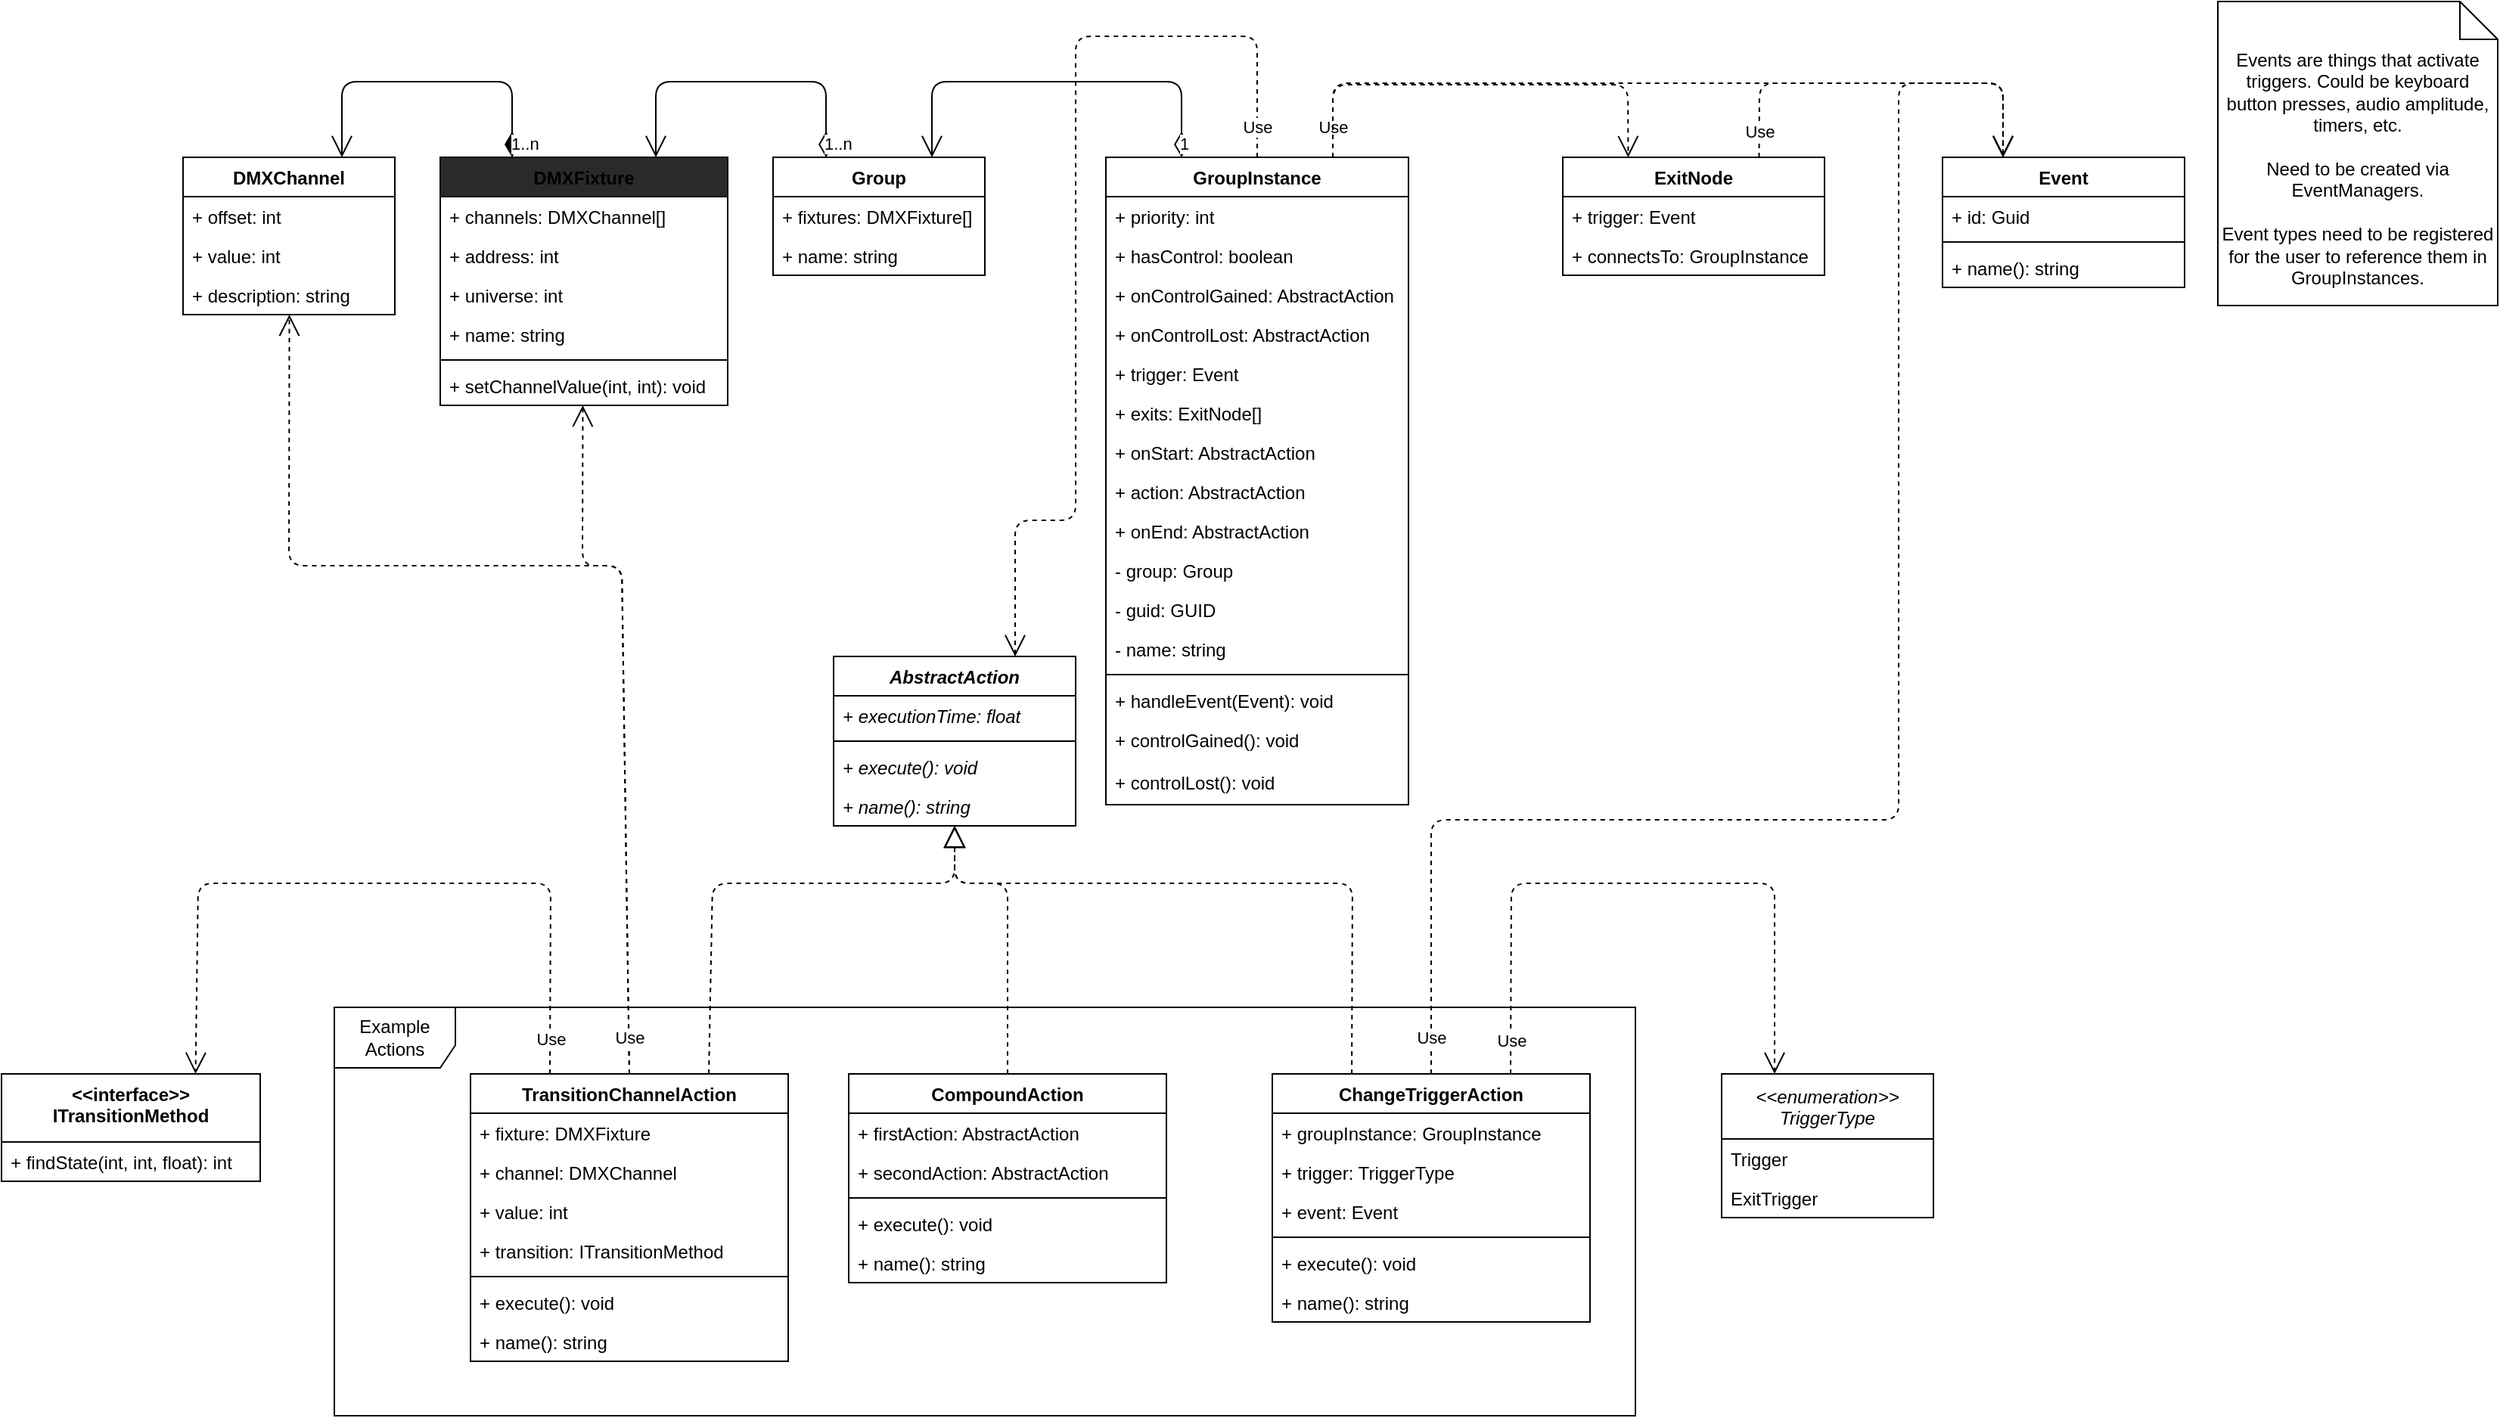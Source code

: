 <mxfile pages="2">
    <diagram id="3k_H-zgMQc0IBgZwszkK" name="UML">
        <mxGraphModel dx="2062" dy="580" grid="0" gridSize="10" guides="1" tooltips="1" connect="1" arrows="1" fold="1" page="0" pageScale="1" pageWidth="850" pageHeight="1100" math="0" shadow="0">
            <root>
                <mxCell id="0"/>
                <mxCell id="1" parent="0"/>
                <mxCell id="98" value="Example Actions" style="shape=umlFrame;whiteSpace=wrap;html=1;width=80;height=40;" parent="1" vertex="1">
                    <mxGeometry x="130" y="822" width="860" height="270" as="geometry"/>
                </mxCell>
                <mxCell id="7" value="GroupInstance" style="swimlane;fontStyle=1;align=center;verticalAlign=top;childLayout=stackLayout;horizontal=1;startSize=26;horizontalStack=0;resizeParent=1;resizeParentMax=0;resizeLast=0;collapsible=1;marginBottom=0;rounded=0;shadow=0;glass=0;sketch=0;swimlaneLine=1;" parent="1" vertex="1">
                    <mxGeometry x="640" y="260" width="200" height="428" as="geometry">
                        <mxRectangle x="640" y="260" width="120" height="26" as="alternateBounds"/>
                    </mxGeometry>
                </mxCell>
                <mxCell id="8" value="+ priority: int" style="text;strokeColor=none;fillColor=none;align=left;verticalAlign=top;spacingLeft=4;spacingRight=4;overflow=hidden;rotatable=0;points=[[0,0.5],[1,0.5]];portConstraint=eastwest;" parent="7" vertex="1">
                    <mxGeometry y="26" width="200" height="26" as="geometry"/>
                </mxCell>
                <mxCell id="20" value="+ hasControl: boolean" style="text;strokeColor=none;fillColor=none;align=left;verticalAlign=top;spacingLeft=4;spacingRight=4;overflow=hidden;rotatable=0;points=[[0,0.5],[1,0.5]];portConstraint=eastwest;" parent="7" vertex="1">
                    <mxGeometry y="52" width="200" height="26" as="geometry"/>
                </mxCell>
                <mxCell id="11" value="+ onControlGained: AbstractAction" style="text;strokeColor=none;fillColor=none;align=left;verticalAlign=top;spacingLeft=4;spacingRight=4;overflow=hidden;rotatable=0;points=[[0,0.5],[1,0.5]];portConstraint=eastwest;" parent="7" vertex="1">
                    <mxGeometry y="78" width="200" height="26" as="geometry"/>
                </mxCell>
                <mxCell id="12" value="+ onControlLost: AbstractAction" style="text;strokeColor=none;fillColor=none;align=left;verticalAlign=top;spacingLeft=4;spacingRight=4;overflow=hidden;rotatable=0;points=[[0,0.5],[1,0.5]];portConstraint=eastwest;" parent="7" vertex="1">
                    <mxGeometry y="104" width="200" height="26" as="geometry"/>
                </mxCell>
                <mxCell id="13" value="+ trigger: Event" style="text;strokeColor=none;fillColor=none;align=left;verticalAlign=top;spacingLeft=4;spacingRight=4;overflow=hidden;rotatable=0;points=[[0,0.5],[1,0.5]];portConstraint=eastwest;" parent="7" vertex="1">
                    <mxGeometry y="130" width="200" height="26" as="geometry"/>
                </mxCell>
                <mxCell id="15" value="+ exits: ExitNode[]" style="text;strokeColor=none;fillColor=none;align=left;verticalAlign=top;spacingLeft=4;spacingRight=4;overflow=hidden;rotatable=0;points=[[0,0.5],[1,0.5]];portConstraint=eastwest;" parent="7" vertex="1">
                    <mxGeometry y="156" width="200" height="26" as="geometry"/>
                </mxCell>
                <mxCell id="16" value="+ onStart: AbstractAction" style="text;strokeColor=none;fillColor=none;align=left;verticalAlign=top;spacingLeft=4;spacingRight=4;overflow=hidden;rotatable=0;points=[[0,0.5],[1,0.5]];portConstraint=eastwest;" parent="7" vertex="1">
                    <mxGeometry y="182" width="200" height="26" as="geometry"/>
                </mxCell>
                <mxCell id="14" value="+ action: AbstractAction" style="text;strokeColor=none;fillColor=none;align=left;verticalAlign=top;spacingLeft=4;spacingRight=4;overflow=hidden;rotatable=0;points=[[0,0.5],[1,0.5]];portConstraint=eastwest;" parent="7" vertex="1">
                    <mxGeometry y="208" width="200" height="26" as="geometry"/>
                </mxCell>
                <mxCell id="17" value="+ onEnd: AbstractAction" style="text;strokeColor=none;fillColor=none;align=left;verticalAlign=top;spacingLeft=4;spacingRight=4;overflow=hidden;rotatable=0;points=[[0,0.5],[1,0.5]];portConstraint=eastwest;" parent="7" vertex="1">
                    <mxGeometry y="234" width="200" height="26" as="geometry"/>
                </mxCell>
                <mxCell id="21" value="- group: Group" style="text;strokeColor=none;fillColor=none;align=left;verticalAlign=top;spacingLeft=4;spacingRight=4;overflow=hidden;rotatable=0;points=[[0,0.5],[1,0.5]];portConstraint=eastwest;" parent="7" vertex="1">
                    <mxGeometry y="260" width="200" height="26" as="geometry"/>
                </mxCell>
                <mxCell id="22" value="- guid: GUID" style="text;strokeColor=none;fillColor=none;align=left;verticalAlign=top;spacingLeft=4;spacingRight=4;overflow=hidden;rotatable=0;points=[[0,0.5],[1,0.5]];portConstraint=eastwest;" parent="7" vertex="1">
                    <mxGeometry y="286" width="200" height="26" as="geometry"/>
                </mxCell>
                <mxCell id="72" value="- name: string" style="text;strokeColor=none;fillColor=none;align=left;verticalAlign=top;spacingLeft=4;spacingRight=4;overflow=hidden;rotatable=0;points=[[0,0.5],[1,0.5]];portConstraint=eastwest;" parent="7" vertex="1">
                    <mxGeometry y="312" width="200" height="26" as="geometry"/>
                </mxCell>
                <mxCell id="9" value="" style="line;strokeWidth=1;fillColor=none;align=left;verticalAlign=middle;spacingTop=-1;spacingLeft=3;spacingRight=3;rotatable=0;labelPosition=right;points=[];portConstraint=eastwest;" parent="7" vertex="1">
                    <mxGeometry y="338" width="200" height="8" as="geometry"/>
                </mxCell>
                <mxCell id="10" value="+ handleEvent(Event): void" style="text;strokeColor=none;fillColor=none;align=left;verticalAlign=top;spacingLeft=4;spacingRight=4;overflow=hidden;rotatable=0;points=[[0,0.5],[1,0.5]];portConstraint=eastwest;" parent="7" vertex="1">
                    <mxGeometry y="346" width="200" height="26" as="geometry"/>
                </mxCell>
                <mxCell id="18" value="+ controlGained(): void" style="text;strokeColor=none;fillColor=none;align=left;verticalAlign=top;spacingLeft=4;spacingRight=4;overflow=hidden;rotatable=0;points=[[0,0.5],[1,0.5]];portConstraint=eastwest;fontStyle=0" parent="7" vertex="1">
                    <mxGeometry y="372" width="200" height="28" as="geometry"/>
                </mxCell>
                <mxCell id="19" value="+ controlLost(): void" style="text;strokeColor=none;fillColor=none;align=left;verticalAlign=top;spacingLeft=4;spacingRight=4;overflow=hidden;rotatable=0;points=[[0,0.5],[1,0.5]];portConstraint=eastwest;" parent="7" vertex="1">
                    <mxGeometry y="400" width="200" height="28" as="geometry"/>
                </mxCell>
                <mxCell id="27" value="1" style="endArrow=open;html=1;endSize=12;startArrow=diamondThin;startSize=14;startFill=0;edgeStyle=orthogonalEdgeStyle;align=left;verticalAlign=bottom;exitX=0.25;exitY=0;exitDx=0;exitDy=0;entryX=0.75;entryY=0;entryDx=0;entryDy=0;" parent="1" source="7" target="35" edge="1">
                    <mxGeometry x="-1" y="3" relative="1" as="geometry">
                        <mxPoint x="840" y="340" as="sourcePoint"/>
                        <mxPoint x="545" y="260" as="targetPoint"/>
                        <Array as="points">
                            <mxPoint x="690" y="210"/>
                            <mxPoint x="525" y="210"/>
                        </Array>
                    </mxGeometry>
                </mxCell>
                <mxCell id="30" value="DMXFixture" style="swimlane;fontStyle=1;align=center;verticalAlign=top;childLayout=stackLayout;horizontal=1;startSize=26;horizontalStack=0;resizeParent=1;resizeParentMax=0;resizeLast=0;collapsible=1;marginBottom=0;rounded=0;shadow=0;glass=0;sketch=0;fillColor=#2A2A2A;" parent="1" vertex="1">
                    <mxGeometry x="200" y="260" width="190" height="164" as="geometry"/>
                </mxCell>
                <mxCell id="31" value="+ channels: DMXChannel[]" style="text;strokeColor=none;fillColor=none;align=left;verticalAlign=top;spacingLeft=4;spacingRight=4;overflow=hidden;rotatable=0;points=[[0,0.5],[1,0.5]];portConstraint=eastwest;" parent="30" vertex="1">
                    <mxGeometry y="26" width="190" height="26" as="geometry"/>
                </mxCell>
                <mxCell id="39" value="+ address: int" style="text;strokeColor=none;fillColor=none;align=left;verticalAlign=top;spacingLeft=4;spacingRight=4;overflow=hidden;rotatable=0;points=[[0,0.5],[1,0.5]];portConstraint=eastwest;" parent="30" vertex="1">
                    <mxGeometry y="52" width="190" height="26" as="geometry"/>
                </mxCell>
                <mxCell id="46" value="+ universe: int" style="text;strokeColor=none;fillColor=none;align=left;verticalAlign=top;spacingLeft=4;spacingRight=4;overflow=hidden;rotatable=0;points=[[0,0.5],[1,0.5]];portConstraint=eastwest;" parent="30" vertex="1">
                    <mxGeometry y="78" width="190" height="26" as="geometry"/>
                </mxCell>
                <mxCell id="79" value="+ name: string" style="text;strokeColor=none;fillColor=none;align=left;verticalAlign=top;spacingLeft=4;spacingRight=4;overflow=hidden;rotatable=0;points=[[0,0.5],[1,0.5]];portConstraint=eastwest;" parent="30" vertex="1">
                    <mxGeometry y="104" width="190" height="26" as="geometry"/>
                </mxCell>
                <mxCell id="32" value="" style="line;strokeWidth=1;fillColor=none;align=left;verticalAlign=middle;spacingTop=-1;spacingLeft=3;spacingRight=3;rotatable=0;labelPosition=right;points=[];portConstraint=eastwest;" parent="30" vertex="1">
                    <mxGeometry y="130" width="190" height="8" as="geometry"/>
                </mxCell>
                <mxCell id="33" value="+ setChannelValue(int, int): void" style="text;strokeColor=none;fillColor=none;align=left;verticalAlign=top;spacingLeft=4;spacingRight=4;overflow=hidden;rotatable=0;points=[[0,0.5],[1,0.5]];portConstraint=eastwest;" parent="30" vertex="1">
                    <mxGeometry y="138" width="190" height="26" as="geometry"/>
                </mxCell>
                <mxCell id="34" value="1..n" style="endArrow=open;html=1;endSize=12;startArrow=diamondThin;startSize=14;startFill=0;edgeStyle=orthogonalEdgeStyle;align=left;verticalAlign=bottom;exitX=0.25;exitY=0;exitDx=0;exitDy=0;entryX=0.75;entryY=0;entryDx=0;entryDy=0;" parent="1" source="35" target="30" edge="1">
                    <mxGeometry x="-1" y="3" relative="1" as="geometry">
                        <mxPoint x="435" y="260" as="sourcePoint"/>
                        <mxPoint x="310" y="170" as="targetPoint"/>
                        <Array as="points">
                            <mxPoint x="455" y="210"/>
                            <mxPoint x="342" y="210"/>
                        </Array>
                    </mxGeometry>
                </mxCell>
                <mxCell id="35" value="Group" style="swimlane;fontStyle=1;childLayout=stackLayout;horizontal=1;startSize=26;horizontalStack=0;resizeParent=1;resizeParentMax=0;resizeLast=0;collapsible=1;marginBottom=0;rounded=0;shadow=0;glass=0;sketch=0;" parent="1" vertex="1">
                    <mxGeometry x="420" y="260" width="140" height="78" as="geometry">
                        <mxRectangle x="420" y="260" width="70" height="26" as="alternateBounds"/>
                    </mxGeometry>
                </mxCell>
                <mxCell id="36" value="+ fixtures: DMXFixture[]" style="text;strokeColor=none;fillColor=none;align=left;verticalAlign=top;spacingLeft=4;spacingRight=4;overflow=hidden;rotatable=0;points=[[0,0.5],[1,0.5]];portConstraint=eastwest;" parent="35" vertex="1">
                    <mxGeometry y="26" width="140" height="26" as="geometry"/>
                </mxCell>
                <mxCell id="74" value="+ name: string" style="text;strokeColor=none;fillColor=none;align=left;verticalAlign=top;spacingLeft=4;spacingRight=4;overflow=hidden;rotatable=0;points=[[0,0.5],[1,0.5]];portConstraint=eastwest;" parent="35" vertex="1">
                    <mxGeometry y="52" width="140" height="26" as="geometry"/>
                </mxCell>
                <mxCell id="40" value="DMXChannel" style="swimlane;fontStyle=1;childLayout=stackLayout;horizontal=1;startSize=26;horizontalStack=0;resizeParent=1;resizeParentMax=0;resizeLast=0;collapsible=1;marginBottom=0;rounded=0;shadow=0;glass=0;sketch=0;" parent="1" vertex="1">
                    <mxGeometry x="30" y="260" width="140" height="104" as="geometry"/>
                </mxCell>
                <mxCell id="41" value="+ offset: int" style="text;strokeColor=none;fillColor=none;align=left;verticalAlign=top;spacingLeft=4;spacingRight=4;overflow=hidden;rotatable=0;points=[[0,0.5],[1,0.5]];portConstraint=eastwest;" parent="40" vertex="1">
                    <mxGeometry y="26" width="140" height="26" as="geometry"/>
                </mxCell>
                <mxCell id="42" value="+ value: int" style="text;strokeColor=none;fillColor=none;align=left;verticalAlign=top;spacingLeft=4;spacingRight=4;overflow=hidden;rotatable=0;points=[[0,0.5],[1,0.5]];portConstraint=eastwest;" parent="40" vertex="1">
                    <mxGeometry y="52" width="140" height="26" as="geometry"/>
                </mxCell>
                <mxCell id="43" value="+ description: string" style="text;strokeColor=none;fillColor=none;align=left;verticalAlign=top;spacingLeft=4;spacingRight=4;overflow=hidden;rotatable=0;points=[[0,0.5],[1,0.5]];portConstraint=eastwest;" parent="40" vertex="1">
                    <mxGeometry y="78" width="140" height="26" as="geometry"/>
                </mxCell>
                <mxCell id="45" value="1..n" style="endArrow=open;html=1;endSize=12;startArrow=diamondThin;startSize=14;startFill=1;edgeStyle=orthogonalEdgeStyle;align=left;verticalAlign=bottom;exitX=0.25;exitY=0;exitDx=0;exitDy=0;entryX=0.75;entryY=0;entryDx=0;entryDy=0;" parent="1" source="30" target="40" edge="1">
                    <mxGeometry x="-1" y="3" relative="1" as="geometry">
                        <mxPoint x="130" y="200" as="sourcePoint"/>
                        <mxPoint x="10" y="200" as="targetPoint"/>
                        <Array as="points">
                            <mxPoint x="248" y="210"/>
                            <mxPoint x="135" y="210"/>
                        </Array>
                    </mxGeometry>
                </mxCell>
                <mxCell id="48" value="AbstractAction" style="swimlane;fontStyle=3;align=center;verticalAlign=top;childLayout=stackLayout;horizontal=1;startSize=26;horizontalStack=0;resizeParent=1;resizeParentMax=0;resizeLast=0;collapsible=1;marginBottom=0;" parent="1" vertex="1">
                    <mxGeometry x="460" y="590" width="160" height="112" as="geometry"/>
                </mxCell>
                <mxCell id="164" value="+ executionTime: float" style="text;strokeColor=none;fillColor=none;align=left;verticalAlign=top;spacingLeft=4;spacingRight=4;overflow=hidden;rotatable=0;points=[[0,0.5],[1,0.5]];portConstraint=eastwest;fontStyle=2" parent="48" vertex="1">
                    <mxGeometry y="26" width="160" height="26" as="geometry"/>
                </mxCell>
                <mxCell id="163" value="" style="line;strokeWidth=1;fillColor=none;align=left;verticalAlign=middle;spacingTop=-1;spacingLeft=3;spacingRight=3;rotatable=0;labelPosition=right;points=[];portConstraint=eastwest;" parent="48" vertex="1">
                    <mxGeometry y="52" width="160" height="8" as="geometry"/>
                </mxCell>
                <mxCell id="51" value="+ execute(): void" style="text;strokeColor=none;fillColor=none;align=left;verticalAlign=top;spacingLeft=4;spacingRight=4;overflow=hidden;rotatable=0;points=[[0,0.5],[1,0.5]];portConstraint=eastwest;fontStyle=2" parent="48" vertex="1">
                    <mxGeometry y="60" width="160" height="26" as="geometry"/>
                </mxCell>
                <mxCell id="54" value="+ name(): string" style="text;strokeColor=none;fillColor=none;align=left;verticalAlign=top;spacingLeft=4;spacingRight=4;overflow=hidden;rotatable=0;points=[[0,0.5],[1,0.5]];portConstraint=eastwest;fontStyle=2" parent="48" vertex="1">
                    <mxGeometry y="86" width="160" height="26" as="geometry"/>
                </mxCell>
                <mxCell id="55" value="Use" style="endArrow=open;endSize=12;dashed=1;html=1;exitX=0.5;exitY=0;exitDx=0;exitDy=0;entryX=0.75;entryY=0;entryDx=0;entryDy=0;" parent="1" source="7" target="48" edge="1">
                    <mxGeometry x="-0.939" width="160" relative="1" as="geometry">
                        <mxPoint x="490" y="386" as="sourcePoint"/>
                        <mxPoint x="470" y="536" as="targetPoint"/>
                        <Array as="points">
                            <mxPoint x="740" y="180"/>
                            <mxPoint x="620" y="180"/>
                            <mxPoint x="620" y="500"/>
                            <mxPoint x="580" y="500"/>
                        </Array>
                        <mxPoint as="offset"/>
                    </mxGeometry>
                </mxCell>
                <mxCell id="56" value="TransitionChannelAction" style="swimlane;fontStyle=1;align=center;verticalAlign=top;childLayout=stackLayout;horizontal=1;startSize=26;horizontalStack=0;resizeParent=1;resizeParentMax=0;resizeLast=0;collapsible=1;marginBottom=0;" parent="1" vertex="1">
                    <mxGeometry x="220" y="866" width="210" height="190" as="geometry"/>
                </mxCell>
                <mxCell id="57" value="+ fixture: DMXFixture" style="text;strokeColor=none;fillColor=none;align=left;verticalAlign=top;spacingLeft=4;spacingRight=4;overflow=hidden;rotatable=0;points=[[0,0.5],[1,0.5]];portConstraint=eastwest;" parent="56" vertex="1">
                    <mxGeometry y="26" width="210" height="26" as="geometry"/>
                </mxCell>
                <mxCell id="67" value="+ channel: DMXChannel" style="text;strokeColor=none;fillColor=none;align=left;verticalAlign=top;spacingLeft=4;spacingRight=4;overflow=hidden;rotatable=0;points=[[0,0.5],[1,0.5]];portConstraint=eastwest;" parent="56" vertex="1">
                    <mxGeometry y="52" width="210" height="26" as="geometry"/>
                </mxCell>
                <mxCell id="68" value="+ value: int" style="text;strokeColor=none;fillColor=none;align=left;verticalAlign=top;spacingLeft=4;spacingRight=4;overflow=hidden;rotatable=0;points=[[0,0.5],[1,0.5]];portConstraint=eastwest;" parent="56" vertex="1">
                    <mxGeometry y="78" width="210" height="26" as="geometry"/>
                </mxCell>
                <mxCell id="69" value="+ transition: ITransitionMethod" style="text;strokeColor=none;fillColor=none;align=left;verticalAlign=top;spacingLeft=4;spacingRight=4;overflow=hidden;rotatable=0;points=[[0,0.5],[1,0.5]];portConstraint=eastwest;" parent="56" vertex="1">
                    <mxGeometry y="104" width="210" height="26" as="geometry"/>
                </mxCell>
                <mxCell id="58" value="" style="line;strokeWidth=1;fillColor=none;align=left;verticalAlign=middle;spacingTop=-1;spacingLeft=3;spacingRight=3;rotatable=0;labelPosition=right;points=[];portConstraint=eastwest;" parent="56" vertex="1">
                    <mxGeometry y="130" width="210" height="8" as="geometry"/>
                </mxCell>
                <mxCell id="59" value="+ execute(): void" style="text;strokeColor=none;fillColor=none;align=left;verticalAlign=top;spacingLeft=4;spacingRight=4;overflow=hidden;rotatable=0;points=[[0,0.5],[1,0.5]];portConstraint=eastwest;" parent="56" vertex="1">
                    <mxGeometry y="138" width="210" height="26" as="geometry"/>
                </mxCell>
                <mxCell id="70" value="+ name(): string" style="text;strokeColor=none;fillColor=none;align=left;verticalAlign=top;spacingLeft=4;spacingRight=4;overflow=hidden;rotatable=0;points=[[0,0.5],[1,0.5]];portConstraint=eastwest;" parent="56" vertex="1">
                    <mxGeometry y="164" width="210" height="26" as="geometry"/>
                </mxCell>
                <mxCell id="66" value="" style="endArrow=block;dashed=1;endFill=0;endSize=12;html=1;entryX=0.5;entryY=1;entryDx=0;entryDy=0;exitX=0.75;exitY=0;exitDx=0;exitDy=0;" parent="1" source="56" target="48" edge="1">
                    <mxGeometry width="160" relative="1" as="geometry">
                        <mxPoint x="220" y="836" as="sourcePoint"/>
                        <mxPoint x="470" y="730" as="targetPoint"/>
                        <Array as="points">
                            <mxPoint x="380" y="740"/>
                            <mxPoint x="540" y="740"/>
                        </Array>
                    </mxGeometry>
                </mxCell>
                <mxCell id="89" value="ChangeTriggerAction" style="swimlane;fontStyle=1;align=center;verticalAlign=top;childLayout=stackLayout;horizontal=1;startSize=26;horizontalStack=0;resizeParent=1;resizeParentMax=0;resizeLast=0;collapsible=1;marginBottom=0;" parent="1" vertex="1">
                    <mxGeometry x="750" y="866" width="210" height="164" as="geometry"/>
                </mxCell>
                <mxCell id="90" value="+ groupInstance: GroupInstance" style="text;strokeColor=none;fillColor=none;align=left;verticalAlign=top;spacingLeft=4;spacingRight=4;overflow=hidden;rotatable=0;points=[[0,0.5],[1,0.5]];portConstraint=eastwest;" parent="89" vertex="1">
                    <mxGeometry y="26" width="210" height="26" as="geometry"/>
                </mxCell>
                <mxCell id="91" value="+ trigger: TriggerType" style="text;strokeColor=none;fillColor=none;align=left;verticalAlign=top;spacingLeft=4;spacingRight=4;overflow=hidden;rotatable=0;points=[[0,0.5],[1,0.5]];portConstraint=eastwest;" parent="89" vertex="1">
                    <mxGeometry y="52" width="210" height="26" as="geometry"/>
                </mxCell>
                <mxCell id="92" value="+ event: Event" style="text;strokeColor=none;fillColor=none;align=left;verticalAlign=top;spacingLeft=4;spacingRight=4;overflow=hidden;rotatable=0;points=[[0,0.5],[1,0.5]];portConstraint=eastwest;" parent="89" vertex="1">
                    <mxGeometry y="78" width="210" height="26" as="geometry"/>
                </mxCell>
                <mxCell id="94" value="" style="line;strokeWidth=1;fillColor=none;align=left;verticalAlign=middle;spacingTop=-1;spacingLeft=3;spacingRight=3;rotatable=0;labelPosition=right;points=[];portConstraint=eastwest;" parent="89" vertex="1">
                    <mxGeometry y="104" width="210" height="8" as="geometry"/>
                </mxCell>
                <mxCell id="95" value="+ execute(): void" style="text;strokeColor=none;fillColor=none;align=left;verticalAlign=top;spacingLeft=4;spacingRight=4;overflow=hidden;rotatable=0;points=[[0,0.5],[1,0.5]];portConstraint=eastwest;" parent="89" vertex="1">
                    <mxGeometry y="112" width="210" height="26" as="geometry"/>
                </mxCell>
                <mxCell id="96" value="+ name(): string" style="text;strokeColor=none;fillColor=none;align=left;verticalAlign=top;spacingLeft=4;spacingRight=4;overflow=hidden;rotatable=0;points=[[0,0.5],[1,0.5]];portConstraint=eastwest;" parent="89" vertex="1">
                    <mxGeometry y="138" width="210" height="26" as="geometry"/>
                </mxCell>
                <mxCell id="97" value="" style="endArrow=block;dashed=1;endFill=0;endSize=12;html=1;entryX=0.5;entryY=1;entryDx=0;entryDy=0;exitX=0.25;exitY=0;exitDx=0;exitDy=0;" parent="1" source="89" target="48" edge="1">
                    <mxGeometry width="160" relative="1" as="geometry">
                        <mxPoint x="803" y="866" as="sourcePoint"/>
                        <mxPoint x="581.952" y="800.0" as="targetPoint"/>
                        <Array as="points">
                            <mxPoint x="803" y="740"/>
                            <mxPoint x="540" y="740"/>
                        </Array>
                    </mxGeometry>
                </mxCell>
                <mxCell id="99" value="CompoundAction" style="swimlane;fontStyle=1;align=center;verticalAlign=top;childLayout=stackLayout;horizontal=1;startSize=26;horizontalStack=0;resizeParent=1;resizeParentMax=0;resizeLast=0;collapsible=1;marginBottom=0;" parent="1" vertex="1">
                    <mxGeometry x="470" y="866" width="210" height="138" as="geometry"/>
                </mxCell>
                <mxCell id="103" value="+ firstAction: AbstractAction" style="text;strokeColor=none;fillColor=none;align=left;verticalAlign=top;spacingLeft=4;spacingRight=4;overflow=hidden;rotatable=0;points=[[0,0.5],[1,0.5]];portConstraint=eastwest;" parent="99" vertex="1">
                    <mxGeometry y="26" width="210" height="26" as="geometry"/>
                </mxCell>
                <mxCell id="108" value="+ secondAction: AbstractAction" style="text;strokeColor=none;fillColor=none;align=left;verticalAlign=top;spacingLeft=4;spacingRight=4;overflow=hidden;rotatable=0;points=[[0,0.5],[1,0.5]];portConstraint=eastwest;" parent="99" vertex="1">
                    <mxGeometry y="52" width="210" height="26" as="geometry"/>
                </mxCell>
                <mxCell id="104" value="" style="line;strokeWidth=1;fillColor=none;align=left;verticalAlign=middle;spacingTop=-1;spacingLeft=3;spacingRight=3;rotatable=0;labelPosition=right;points=[];portConstraint=eastwest;" parent="99" vertex="1">
                    <mxGeometry y="78" width="210" height="8" as="geometry"/>
                </mxCell>
                <mxCell id="105" value="+ execute(): void" style="text;strokeColor=none;fillColor=none;align=left;verticalAlign=top;spacingLeft=4;spacingRight=4;overflow=hidden;rotatable=0;points=[[0,0.5],[1,0.5]];portConstraint=eastwest;" parent="99" vertex="1">
                    <mxGeometry y="86" width="210" height="26" as="geometry"/>
                </mxCell>
                <mxCell id="106" value="+ name(): string" style="text;strokeColor=none;fillColor=none;align=left;verticalAlign=top;spacingLeft=4;spacingRight=4;overflow=hidden;rotatable=0;points=[[0,0.5],[1,0.5]];portConstraint=eastwest;" parent="99" vertex="1">
                    <mxGeometry y="112" width="210" height="26" as="geometry"/>
                </mxCell>
                <mxCell id="107" value="" style="endArrow=block;dashed=1;endFill=0;endSize=12;html=1;entryX=0.5;entryY=1;entryDx=0;entryDy=0;exitX=0.5;exitY=0;exitDx=0;exitDy=0;" parent="1" source="99" target="48" edge="1">
                    <mxGeometry width="160" relative="1" as="geometry">
                        <mxPoint x="760" y="901.087" as="sourcePoint"/>
                        <mxPoint x="524.569" y="800.0" as="targetPoint"/>
                        <Array as="points">
                            <mxPoint x="575" y="740"/>
                            <mxPoint x="540" y="740"/>
                        </Array>
                    </mxGeometry>
                </mxCell>
                <mxCell id="109" value="" style="endArrow=open;endSize=12;dashed=1;html=1;exitX=0.5;exitY=0;exitDx=0;exitDy=0;entryX=0.502;entryY=1.001;entryDx=0;entryDy=0;entryPerimeter=0;" parent="1" source="56" target="43" edge="1">
                    <mxGeometry x="-0.718" y="36" width="160" relative="1" as="geometry">
                        <mxPoint x="130" y="570" as="sourcePoint"/>
                        <mxPoint x="290" y="570" as="targetPoint"/>
                        <Array as="points">
                            <mxPoint x="320" y="530"/>
                            <mxPoint x="100" y="530"/>
                        </Array>
                        <mxPoint as="offset"/>
                    </mxGeometry>
                </mxCell>
                <mxCell id="110" value="Use" style="endArrow=open;endSize=12;dashed=1;html=1;exitX=0.5;exitY=0;exitDx=0;exitDy=0;entryX=0.496;entryY=0.999;entryDx=0;entryDy=0;entryPerimeter=0;" parent="1" source="56" target="33" edge="1">
                    <mxGeometry x="-0.897" width="160" relative="1" as="geometry">
                        <mxPoint x="303.426" y="764" as="sourcePoint"/>
                        <mxPoint x="132.756" y="374" as="targetPoint"/>
                        <mxPoint as="offset"/>
                        <Array as="points">
                            <mxPoint x="320" y="530"/>
                            <mxPoint x="294" y="530"/>
                        </Array>
                    </mxGeometry>
                </mxCell>
                <mxCell id="112" value="Event" style="swimlane;fontStyle=1;align=center;verticalAlign=top;childLayout=stackLayout;horizontal=1;startSize=26;horizontalStack=0;resizeParent=1;resizeParentMax=0;resizeLast=0;collapsible=1;marginBottom=0;" parent="1" vertex="1">
                    <mxGeometry x="1193" y="260" width="160" height="86" as="geometry"/>
                </mxCell>
                <mxCell id="113" value="+ id: Guid" style="text;strokeColor=none;fillColor=none;align=left;verticalAlign=top;spacingLeft=4;spacingRight=4;overflow=hidden;rotatable=0;points=[[0,0.5],[1,0.5]];portConstraint=eastwest;" parent="112" vertex="1">
                    <mxGeometry y="26" width="160" height="26" as="geometry"/>
                </mxCell>
                <mxCell id="114" value="" style="line;strokeWidth=1;fillColor=none;align=left;verticalAlign=middle;spacingTop=-1;spacingLeft=3;spacingRight=3;rotatable=0;labelPosition=right;points=[];portConstraint=eastwest;" parent="112" vertex="1">
                    <mxGeometry y="52" width="160" height="8" as="geometry"/>
                </mxCell>
                <mxCell id="115" value="+ name(): string" style="text;strokeColor=none;fillColor=none;align=left;verticalAlign=top;spacingLeft=4;spacingRight=4;overflow=hidden;rotatable=0;points=[[0,0.5],[1,0.5]];portConstraint=eastwest;" parent="112" vertex="1">
                    <mxGeometry y="60" width="160" height="26" as="geometry"/>
                </mxCell>
                <mxCell id="116" value="Use" style="endArrow=open;endSize=12;dashed=1;html=1;exitX=0.5;exitY=0;exitDx=0;exitDy=0;entryX=0.25;entryY=0;entryDx=0;entryDy=0;" parent="1" source="89" target="112" edge="1">
                    <mxGeometry x="-0.956" width="160" relative="1" as="geometry">
                        <mxPoint x="846.685" y="764" as="sourcePoint"/>
                        <mxPoint x="823.895" y="698" as="targetPoint"/>
                        <mxPoint as="offset"/>
                        <Array as="points">
                            <mxPoint x="855" y="698"/>
                            <mxPoint x="1164" y="698"/>
                            <mxPoint x="1164" y="211"/>
                            <mxPoint x="1233" y="211"/>
                        </Array>
                    </mxGeometry>
                </mxCell>
                <mxCell id="118" value="&lt;&lt;interface&gt;&gt;&#10;ITransitionMethod" style="swimlane;fontStyle=1;align=center;verticalAlign=top;childLayout=stackLayout;horizontal=1;startSize=45;horizontalStack=0;resizeParent=1;resizeParentMax=0;resizeLast=0;collapsible=1;marginBottom=0;" parent="1" vertex="1">
                    <mxGeometry x="-90" y="866" width="171" height="71" as="geometry"/>
                </mxCell>
                <mxCell id="121" value="+ findState(int, int, float): int" style="text;strokeColor=none;fillColor=none;align=left;verticalAlign=top;spacingLeft=4;spacingRight=4;overflow=hidden;rotatable=0;points=[[0,0.5],[1,0.5]];portConstraint=eastwest;" parent="118" vertex="1">
                    <mxGeometry y="45" width="171" height="26" as="geometry"/>
                </mxCell>
                <mxCell id="122" value="Use" style="endArrow=open;endSize=12;dashed=1;html=1;exitX=0.25;exitY=0;exitDx=0;exitDy=0;entryX=0.75;entryY=0;entryDx=0;entryDy=0;" parent="1" source="56" target="118" edge="1">
                    <mxGeometry x="-0.905" width="160" relative="1" as="geometry">
                        <mxPoint x="906.554" y="876" as="sourcePoint"/>
                        <mxPoint x="1068.209" y="557.0" as="targetPoint"/>
                        <mxPoint as="offset"/>
                        <Array as="points">
                            <mxPoint x="273" y="740"/>
                            <mxPoint x="40" y="740"/>
                        </Array>
                    </mxGeometry>
                </mxCell>
                <mxCell id="138" value="&lt;&lt;enumeration&gt;&gt;&#10;TriggerType" style="swimlane;fontStyle=2;childLayout=stackLayout;horizontal=1;startSize=43;fillColor=none;horizontalStack=0;resizeParent=1;resizeParentMax=0;resizeLast=0;collapsible=1;marginBottom=0;" parent="1" vertex="1">
                    <mxGeometry x="1047" y="866" width="140" height="95" as="geometry"/>
                </mxCell>
                <mxCell id="139" value="Trigger" style="text;strokeColor=none;fillColor=none;align=left;verticalAlign=top;spacingLeft=4;spacingRight=4;overflow=hidden;rotatable=0;points=[[0,0.5],[1,0.5]];portConstraint=eastwest;" parent="138" vertex="1">
                    <mxGeometry y="43" width="140" height="26" as="geometry"/>
                </mxCell>
                <mxCell id="148" value="ExitTrigger" style="text;strokeColor=none;fillColor=none;align=left;verticalAlign=top;spacingLeft=4;spacingRight=4;overflow=hidden;rotatable=0;points=[[0,0.5],[1,0.5]];portConstraint=eastwest;" parent="138" vertex="1">
                    <mxGeometry y="69" width="140" height="26" as="geometry"/>
                </mxCell>
                <mxCell id="149" value="Use" style="endArrow=open;endSize=12;dashed=1;html=1;exitX=0.75;exitY=0;exitDx=0;exitDy=0;entryX=0.25;entryY=0;entryDx=0;entryDy=0;" parent="1" source="89" target="138" edge="1">
                    <mxGeometry x="-0.897" width="160" relative="1" as="geometry">
                        <mxPoint x="899.658" y="876" as="sourcePoint"/>
                        <mxPoint x="1081.826" y="445.0" as="targetPoint"/>
                        <mxPoint as="offset"/>
                        <Array as="points">
                            <mxPoint x="908" y="740"/>
                            <mxPoint x="1082" y="740"/>
                        </Array>
                    </mxGeometry>
                </mxCell>
                <mxCell id="154" value="ExitNode" style="swimlane;fontStyle=1;childLayout=stackLayout;horizontal=1;startSize=26;fillColor=none;horizontalStack=0;resizeParent=1;resizeParentMax=0;resizeLast=0;collapsible=1;marginBottom=0;" parent="1" vertex="1">
                    <mxGeometry x="942" y="260" width="173" height="78" as="geometry"/>
                </mxCell>
                <mxCell id="155" value="+ trigger: Event" style="text;strokeColor=none;fillColor=none;align=left;verticalAlign=top;spacingLeft=4;spacingRight=4;overflow=hidden;rotatable=0;points=[[0,0.5],[1,0.5]];portConstraint=eastwest;" parent="154" vertex="1">
                    <mxGeometry y="26" width="173" height="26" as="geometry"/>
                </mxCell>
                <mxCell id="156" value="+ connectsTo: GroupInstance" style="text;strokeColor=none;fillColor=none;align=left;verticalAlign=top;spacingLeft=4;spacingRight=4;overflow=hidden;rotatable=0;points=[[0,0.5],[1,0.5]];portConstraint=eastwest;" parent="154" vertex="1">
                    <mxGeometry y="52" width="173" height="26" as="geometry"/>
                </mxCell>
                <mxCell id="158" value="Use" style="endArrow=open;endSize=12;dashed=1;html=1;exitX=0.75;exitY=0;exitDx=0;exitDy=0;entryX=0.25;entryY=0;entryDx=0;entryDy=0;" parent="1" source="7" target="154" edge="1">
                    <mxGeometry x="-0.863" width="160" relative="1" as="geometry">
                        <mxPoint x="850" y="460.571" as="sourcePoint"/>
                        <mxPoint x="1020" y="420.743" as="targetPoint"/>
                        <mxPoint as="offset"/>
                        <Array as="points">
                            <mxPoint x="790" y="212"/>
                            <mxPoint x="985" y="212"/>
                        </Array>
                    </mxGeometry>
                </mxCell>
                <mxCell id="159" value="" style="endArrow=open;endSize=12;dashed=1;html=1;exitX=0.75;exitY=0;exitDx=0;exitDy=0;entryX=0.25;entryY=0;entryDx=0;entryDy=0;" parent="1" source="7" target="112" edge="1">
                    <mxGeometry x="-0.027" y="-68" width="160" relative="1" as="geometry">
                        <mxPoint x="800" y="270" as="sourcePoint"/>
                        <mxPoint x="995.25" y="270" as="targetPoint"/>
                        <mxPoint as="offset"/>
                        <Array as="points">
                            <mxPoint x="790" y="211"/>
                            <mxPoint x="1233" y="211"/>
                        </Array>
                    </mxGeometry>
                </mxCell>
                <mxCell id="160" value="Use" style="endArrow=open;endSize=12;dashed=1;html=1;exitX=0.75;exitY=0;exitDx=0;exitDy=0;entryX=0.25;entryY=0;entryDx=0;entryDy=0;" parent="1" source="154" target="112" edge="1">
                    <mxGeometry x="-0.863" width="160" relative="1" as="geometry">
                        <mxPoint x="800" y="270" as="sourcePoint"/>
                        <mxPoint x="995.25" y="270" as="targetPoint"/>
                        <mxPoint as="offset"/>
                        <Array as="points">
                            <mxPoint x="1072" y="211"/>
                            <mxPoint x="1233" y="211"/>
                        </Array>
                    </mxGeometry>
                </mxCell>
                <mxCell id="162" value="Events are things that activate triggers. Could be keyboard button presses, audio amplitude, timers, etc.&lt;br&gt;&lt;br&gt;Need to be created via EventManagers.&lt;br&gt;&lt;br&gt;Event types need to be registered for the user to reference them in GroupInstances." style="shape=note2;boundedLbl=1;whiteSpace=wrap;html=1;size=25;verticalAlign=top;align=center;" parent="1" vertex="1">
                    <mxGeometry x="1375" y="157" width="185" height="201" as="geometry"/>
                </mxCell>
            </root>
        </mxGraphModel>
    </diagram>
    <diagram id="6-F7W7VaZ2DCxengSWZK" name="Page-2">
        <mxGraphModel dx="1923" dy="781" grid="0" gridSize="10" guides="1" tooltips="1" connect="1" arrows="1" fold="1" page="0" pageScale="1" pageWidth="850" pageHeight="1100" math="0" shadow="0">
            <root>
                <mxCell id="g13uXjXhlHbIbDjzo7NM-0"/>
                <mxCell id="g13uXjXhlHbIbDjzo7NM-1" parent="g13uXjXhlHbIbDjzo7NM-0"/>
                <mxCell id="g13uXjXhlHbIbDjzo7NM-9" value="Show Step Order of Execution" style="swimlane;fontStyle=0;childLayout=stackLayout;horizontal=1;startSize=26;fillColor=none;horizontalStack=0;resizeParent=1;resizeParentMax=0;resizeLast=0;collapsible=1;marginBottom=0;" parent="g13uXjXhlHbIbDjzo7NM-1" vertex="1">
                    <mxGeometry x="305" y="182" width="223" height="52" as="geometry"/>
                </mxCell>
                <mxCell id="g13uXjXhlHbIbDjzo7NM-10" value="Update GroupInstances with control" style="text;strokeColor=none;fillColor=none;align=center;verticalAlign=top;spacingLeft=4;spacingRight=4;overflow=hidden;rotatable=0;points=[[0,0.5],[1,0.5]];portConstraint=eastwest;" parent="g13uXjXhlHbIbDjzo7NM-9" vertex="1">
                    <mxGeometry y="26" width="223" height="26" as="geometry"/>
                </mxCell>
            </root>
        </mxGraphModel>
    </diagram>
</mxfile>
